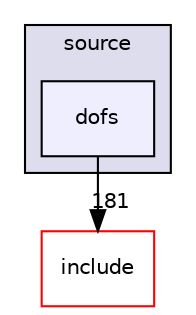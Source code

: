 digraph "source/dofs" {
  compound=true
  node [ fontsize="10", fontname="Helvetica"];
  edge [ labelfontsize="10", labelfontname="Helvetica"];
  subgraph clusterdir_b2f33c71d4aa5e7af42a1ca61ff5af1b {
    graph [ bgcolor="#ddddee", pencolor="black", label="source" fontname="Helvetica", fontsize="10", URL="dir_b2f33c71d4aa5e7af42a1ca61ff5af1b.html"]
  dir_1f2adf7ce65531a349305fdfc0ca81fd [shape=box, label="dofs", style="filled", fillcolor="#eeeeff", pencolor="black", URL="dir_1f2adf7ce65531a349305fdfc0ca81fd.html"];
  }
  dir_d44c64559bbebec7f509842c48db8b23 [shape=box label="include" fillcolor="white" style="filled" color="red" URL="dir_d44c64559bbebec7f509842c48db8b23.html"];
  dir_1f2adf7ce65531a349305fdfc0ca81fd->dir_d44c64559bbebec7f509842c48db8b23 [headlabel="181", labeldistance=1.5 headhref="dir_000045_000004.html"];
}
